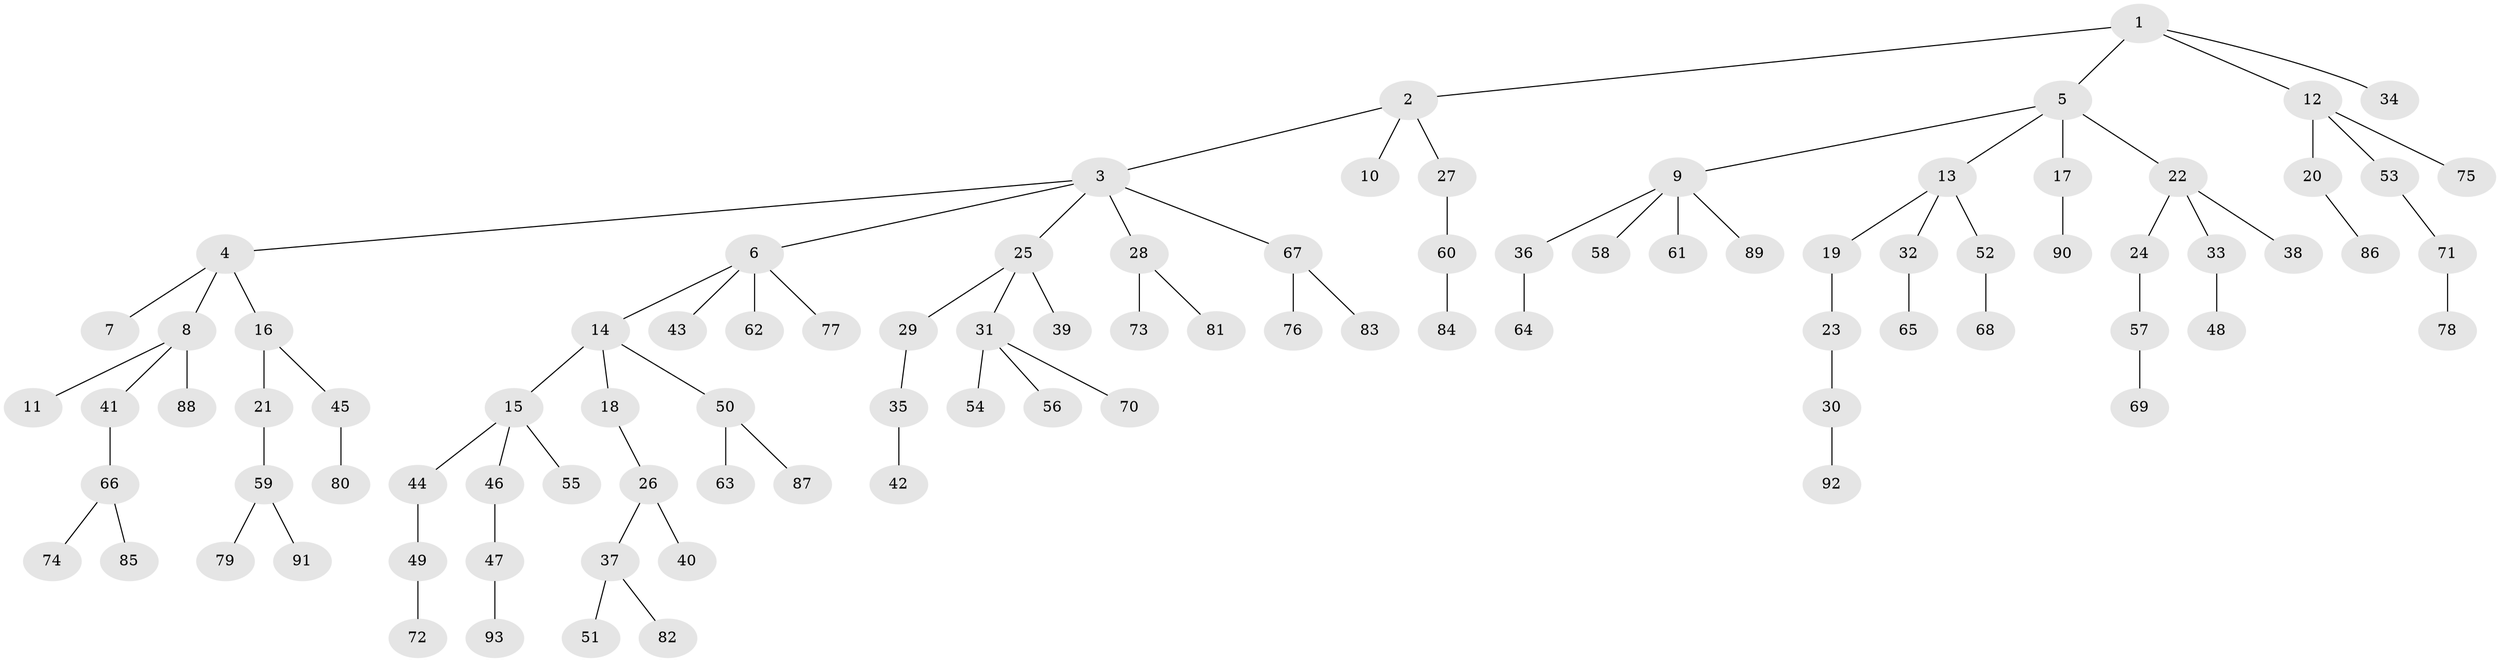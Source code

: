 // Generated by graph-tools (version 1.1) at 2025/15/03/09/25 04:15:29]
// undirected, 93 vertices, 92 edges
graph export_dot {
graph [start="1"]
  node [color=gray90,style=filled];
  1;
  2;
  3;
  4;
  5;
  6;
  7;
  8;
  9;
  10;
  11;
  12;
  13;
  14;
  15;
  16;
  17;
  18;
  19;
  20;
  21;
  22;
  23;
  24;
  25;
  26;
  27;
  28;
  29;
  30;
  31;
  32;
  33;
  34;
  35;
  36;
  37;
  38;
  39;
  40;
  41;
  42;
  43;
  44;
  45;
  46;
  47;
  48;
  49;
  50;
  51;
  52;
  53;
  54;
  55;
  56;
  57;
  58;
  59;
  60;
  61;
  62;
  63;
  64;
  65;
  66;
  67;
  68;
  69;
  70;
  71;
  72;
  73;
  74;
  75;
  76;
  77;
  78;
  79;
  80;
  81;
  82;
  83;
  84;
  85;
  86;
  87;
  88;
  89;
  90;
  91;
  92;
  93;
  1 -- 2;
  1 -- 5;
  1 -- 12;
  1 -- 34;
  2 -- 3;
  2 -- 10;
  2 -- 27;
  3 -- 4;
  3 -- 6;
  3 -- 25;
  3 -- 28;
  3 -- 67;
  4 -- 7;
  4 -- 8;
  4 -- 16;
  5 -- 9;
  5 -- 13;
  5 -- 17;
  5 -- 22;
  6 -- 14;
  6 -- 43;
  6 -- 62;
  6 -- 77;
  8 -- 11;
  8 -- 41;
  8 -- 88;
  9 -- 36;
  9 -- 58;
  9 -- 61;
  9 -- 89;
  12 -- 20;
  12 -- 53;
  12 -- 75;
  13 -- 19;
  13 -- 32;
  13 -- 52;
  14 -- 15;
  14 -- 18;
  14 -- 50;
  15 -- 44;
  15 -- 46;
  15 -- 55;
  16 -- 21;
  16 -- 45;
  17 -- 90;
  18 -- 26;
  19 -- 23;
  20 -- 86;
  21 -- 59;
  22 -- 24;
  22 -- 33;
  22 -- 38;
  23 -- 30;
  24 -- 57;
  25 -- 29;
  25 -- 31;
  25 -- 39;
  26 -- 37;
  26 -- 40;
  27 -- 60;
  28 -- 73;
  28 -- 81;
  29 -- 35;
  30 -- 92;
  31 -- 54;
  31 -- 56;
  31 -- 70;
  32 -- 65;
  33 -- 48;
  35 -- 42;
  36 -- 64;
  37 -- 51;
  37 -- 82;
  41 -- 66;
  44 -- 49;
  45 -- 80;
  46 -- 47;
  47 -- 93;
  49 -- 72;
  50 -- 63;
  50 -- 87;
  52 -- 68;
  53 -- 71;
  57 -- 69;
  59 -- 79;
  59 -- 91;
  60 -- 84;
  66 -- 74;
  66 -- 85;
  67 -- 76;
  67 -- 83;
  71 -- 78;
}
